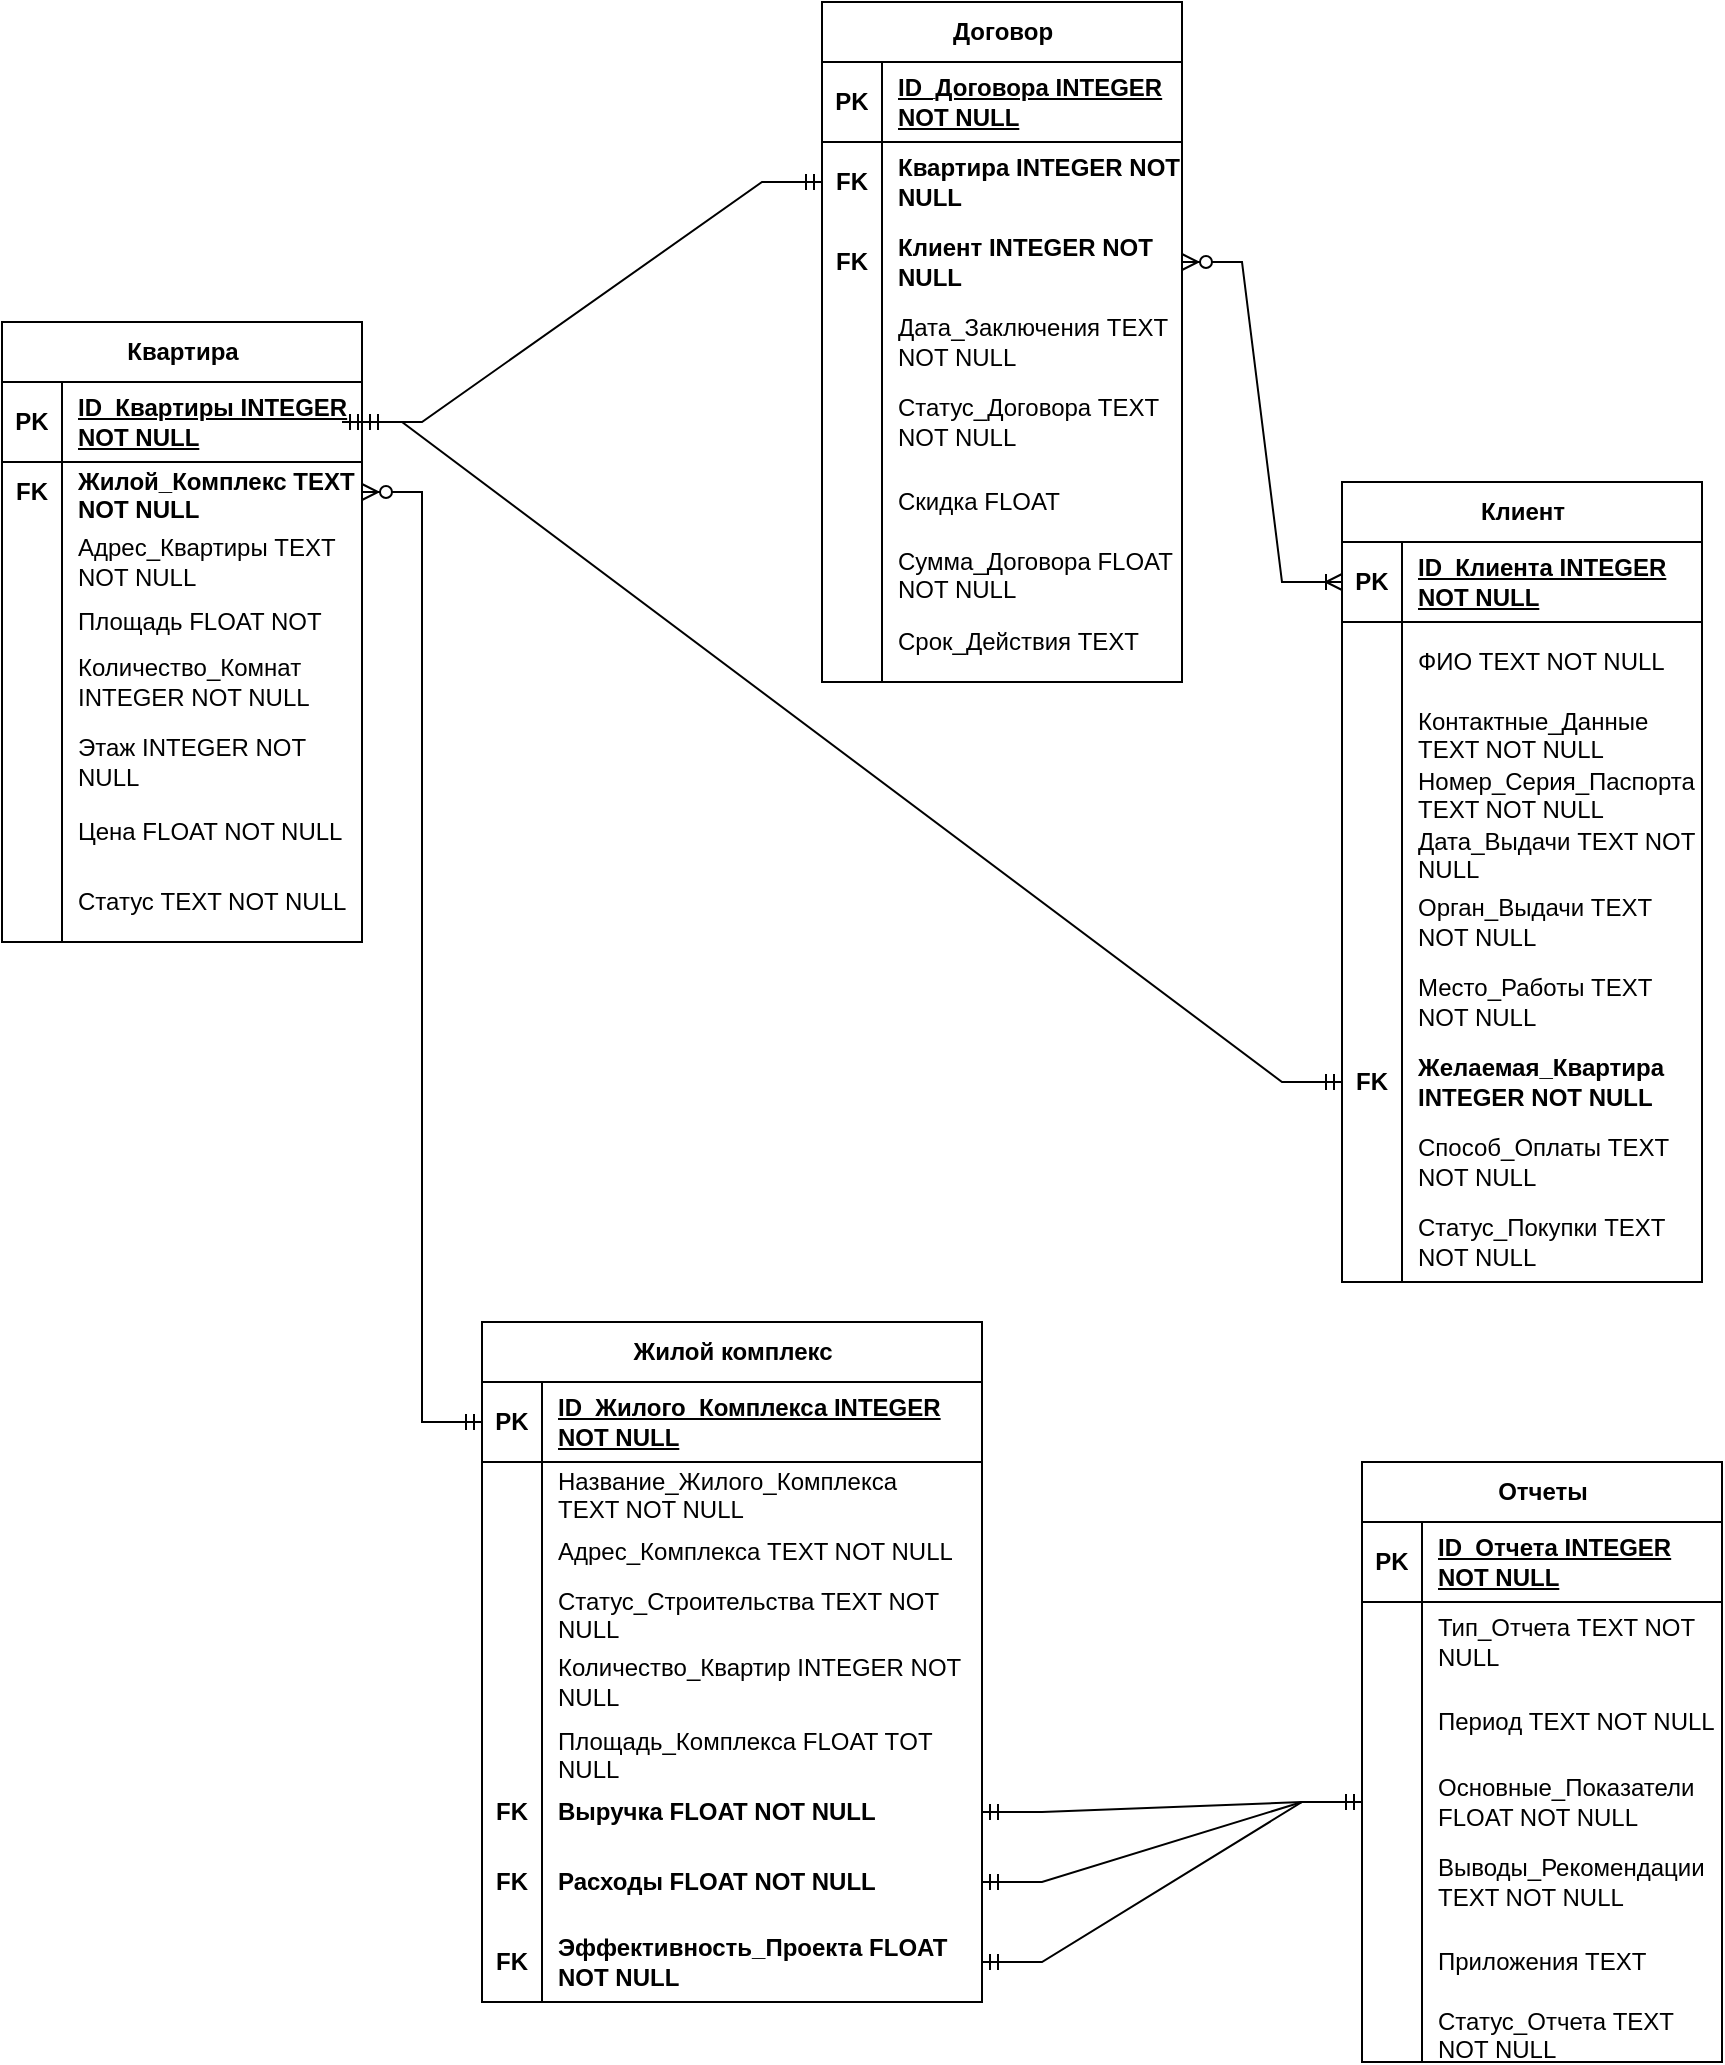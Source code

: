 <mxfile version="23.1.5" type="device">
  <diagram id="4OhhPIKUNU1crIWAC6Wa" name="Страница — 1">
    <mxGraphModel dx="1710" dy="1153" grid="1" gridSize="10" guides="1" tooltips="1" connect="1" arrows="1" fold="1" page="1" pageScale="1" pageWidth="827" pageHeight="1169" math="0" shadow="0">
      <root>
        <mxCell id="0" />
        <mxCell id="1" parent="0" />
        <mxCell id="l2e6MYGS-GU9yNHKQCqZ-1" value="Квартира" style="shape=table;startSize=30;container=1;collapsible=1;childLayout=tableLayout;fixedRows=1;rowLines=0;fontStyle=1;align=center;resizeLast=1;html=1;" parent="1" vertex="1">
          <mxGeometry x="10" y="170" width="180" height="310" as="geometry" />
        </mxCell>
        <mxCell id="l2e6MYGS-GU9yNHKQCqZ-2" value="" style="shape=tableRow;horizontal=0;startSize=0;swimlaneHead=0;swimlaneBody=0;fillColor=none;collapsible=0;dropTarget=0;points=[[0,0.5],[1,0.5]];portConstraint=eastwest;top=0;left=0;right=0;bottom=1;" parent="l2e6MYGS-GU9yNHKQCqZ-1" vertex="1">
          <mxGeometry y="30" width="180" height="40" as="geometry" />
        </mxCell>
        <mxCell id="l2e6MYGS-GU9yNHKQCqZ-3" value="PK" style="shape=partialRectangle;connectable=0;fillColor=none;top=0;left=0;bottom=0;right=0;fontStyle=1;overflow=hidden;whiteSpace=wrap;html=1;" parent="l2e6MYGS-GU9yNHKQCqZ-2" vertex="1">
          <mxGeometry width="30" height="40" as="geometry">
            <mxRectangle width="30" height="40" as="alternateBounds" />
          </mxGeometry>
        </mxCell>
        <mxCell id="l2e6MYGS-GU9yNHKQCqZ-4" value="ID_Квартиры INTEGER NOT NULL" style="shape=partialRectangle;connectable=0;fillColor=none;top=0;left=0;bottom=0;right=0;align=left;spacingLeft=6;fontStyle=5;overflow=hidden;whiteSpace=wrap;html=1;" parent="l2e6MYGS-GU9yNHKQCqZ-2" vertex="1">
          <mxGeometry x="30" width="150" height="40" as="geometry">
            <mxRectangle width="150" height="40" as="alternateBounds" />
          </mxGeometry>
        </mxCell>
        <mxCell id="l2e6MYGS-GU9yNHKQCqZ-5" value="" style="shape=tableRow;horizontal=0;startSize=0;swimlaneHead=0;swimlaneBody=0;fillColor=none;collapsible=0;dropTarget=0;points=[[0,0.5],[1,0.5]];portConstraint=eastwest;top=0;left=0;right=0;bottom=0;" parent="l2e6MYGS-GU9yNHKQCqZ-1" vertex="1">
          <mxGeometry y="70" width="180" height="30" as="geometry" />
        </mxCell>
        <mxCell id="l2e6MYGS-GU9yNHKQCqZ-6" value="FK" style="shape=partialRectangle;connectable=0;fillColor=none;top=0;left=0;bottom=0;right=0;editable=1;overflow=hidden;whiteSpace=wrap;html=1;fontStyle=1" parent="l2e6MYGS-GU9yNHKQCqZ-5" vertex="1">
          <mxGeometry width="30" height="30" as="geometry">
            <mxRectangle width="30" height="30" as="alternateBounds" />
          </mxGeometry>
        </mxCell>
        <mxCell id="l2e6MYGS-GU9yNHKQCqZ-7" value="Жилой_Комплекс TEXT NOT NULL&amp;nbsp;" style="shape=partialRectangle;connectable=0;fillColor=none;top=0;left=0;bottom=0;right=0;align=left;spacingLeft=6;overflow=hidden;whiteSpace=wrap;html=1;fontStyle=1" parent="l2e6MYGS-GU9yNHKQCqZ-5" vertex="1">
          <mxGeometry x="30" width="150" height="30" as="geometry">
            <mxRectangle width="150" height="30" as="alternateBounds" />
          </mxGeometry>
        </mxCell>
        <mxCell id="l2e6MYGS-GU9yNHKQCqZ-8" value="" style="shape=tableRow;horizontal=0;startSize=0;swimlaneHead=0;swimlaneBody=0;fillColor=none;collapsible=0;dropTarget=0;points=[[0,0.5],[1,0.5]];portConstraint=eastwest;top=0;left=0;right=0;bottom=0;" parent="l2e6MYGS-GU9yNHKQCqZ-1" vertex="1">
          <mxGeometry y="100" width="180" height="40" as="geometry" />
        </mxCell>
        <mxCell id="l2e6MYGS-GU9yNHKQCqZ-9" value="" style="shape=partialRectangle;connectable=0;fillColor=none;top=0;left=0;bottom=0;right=0;editable=1;overflow=hidden;whiteSpace=wrap;html=1;fontStyle=1" parent="l2e6MYGS-GU9yNHKQCqZ-8" vertex="1">
          <mxGeometry width="30" height="40" as="geometry">
            <mxRectangle width="30" height="40" as="alternateBounds" />
          </mxGeometry>
        </mxCell>
        <mxCell id="l2e6MYGS-GU9yNHKQCqZ-10" value="Адрес_Квартиры&amp;nbsp;TEXT NOT NULL&amp;nbsp;" style="shape=partialRectangle;connectable=0;fillColor=none;top=0;left=0;bottom=0;right=0;align=left;spacingLeft=6;overflow=hidden;whiteSpace=wrap;html=1;fontStyle=0" parent="l2e6MYGS-GU9yNHKQCqZ-8" vertex="1">
          <mxGeometry x="30" width="150" height="40" as="geometry">
            <mxRectangle width="150" height="40" as="alternateBounds" />
          </mxGeometry>
        </mxCell>
        <mxCell id="l2e6MYGS-GU9yNHKQCqZ-11" value="" style="shape=tableRow;horizontal=0;startSize=0;swimlaneHead=0;swimlaneBody=0;fillColor=none;collapsible=0;dropTarget=0;points=[[0,0.5],[1,0.5]];portConstraint=eastwest;top=0;left=0;right=0;bottom=0;" parent="l2e6MYGS-GU9yNHKQCqZ-1" vertex="1">
          <mxGeometry y="140" width="180" height="20" as="geometry" />
        </mxCell>
        <mxCell id="l2e6MYGS-GU9yNHKQCqZ-12" value="" style="shape=partialRectangle;connectable=0;fillColor=none;top=0;left=0;bottom=0;right=0;editable=1;overflow=hidden;whiteSpace=wrap;html=1;" parent="l2e6MYGS-GU9yNHKQCqZ-11" vertex="1">
          <mxGeometry width="30" height="20" as="geometry">
            <mxRectangle width="30" height="20" as="alternateBounds" />
          </mxGeometry>
        </mxCell>
        <mxCell id="l2e6MYGS-GU9yNHKQCqZ-13" value="Площадь FLOAT NOT NULL" style="shape=partialRectangle;connectable=0;fillColor=none;top=0;left=0;bottom=0;right=0;align=left;spacingLeft=6;overflow=hidden;whiteSpace=wrap;html=1;" parent="l2e6MYGS-GU9yNHKQCqZ-11" vertex="1">
          <mxGeometry x="30" width="150" height="20" as="geometry">
            <mxRectangle width="150" height="20" as="alternateBounds" />
          </mxGeometry>
        </mxCell>
        <mxCell id="l2e6MYGS-GU9yNHKQCqZ-14" value="" style="shape=tableRow;horizontal=0;startSize=0;swimlaneHead=0;swimlaneBody=0;fillColor=none;collapsible=0;dropTarget=0;points=[[0,0.5],[1,0.5]];portConstraint=eastwest;top=0;left=0;right=0;bottom=0;" parent="l2e6MYGS-GU9yNHKQCqZ-1" vertex="1">
          <mxGeometry y="160" width="180" height="40" as="geometry" />
        </mxCell>
        <mxCell id="l2e6MYGS-GU9yNHKQCqZ-15" value="" style="shape=partialRectangle;connectable=0;fillColor=none;top=0;left=0;bottom=0;right=0;editable=1;overflow=hidden;whiteSpace=wrap;html=1;" parent="l2e6MYGS-GU9yNHKQCqZ-14" vertex="1">
          <mxGeometry width="30" height="40" as="geometry">
            <mxRectangle width="30" height="40" as="alternateBounds" />
          </mxGeometry>
        </mxCell>
        <mxCell id="l2e6MYGS-GU9yNHKQCqZ-16" value="Количество_Комнат INTEGER NOT NULL" style="shape=partialRectangle;connectable=0;fillColor=none;top=0;left=0;bottom=0;right=0;align=left;spacingLeft=6;overflow=hidden;whiteSpace=wrap;html=1;" parent="l2e6MYGS-GU9yNHKQCqZ-14" vertex="1">
          <mxGeometry x="30" width="150" height="40" as="geometry">
            <mxRectangle width="150" height="40" as="alternateBounds" />
          </mxGeometry>
        </mxCell>
        <mxCell id="l2e6MYGS-GU9yNHKQCqZ-17" value="" style="shape=tableRow;horizontal=0;startSize=0;swimlaneHead=0;swimlaneBody=0;fillColor=none;collapsible=0;dropTarget=0;points=[[0,0.5],[1,0.5]];portConstraint=eastwest;top=0;left=0;right=0;bottom=0;" parent="l2e6MYGS-GU9yNHKQCqZ-1" vertex="1">
          <mxGeometry y="200" width="180" height="40" as="geometry" />
        </mxCell>
        <mxCell id="l2e6MYGS-GU9yNHKQCqZ-18" value="" style="shape=partialRectangle;connectable=0;fillColor=none;top=0;left=0;bottom=0;right=0;editable=1;overflow=hidden;whiteSpace=wrap;html=1;" parent="l2e6MYGS-GU9yNHKQCqZ-17" vertex="1">
          <mxGeometry width="30" height="40" as="geometry">
            <mxRectangle width="30" height="40" as="alternateBounds" />
          </mxGeometry>
        </mxCell>
        <mxCell id="l2e6MYGS-GU9yNHKQCqZ-19" value="Этаж INTEGER NOT NULL" style="shape=partialRectangle;connectable=0;fillColor=none;top=0;left=0;bottom=0;right=0;align=left;spacingLeft=6;overflow=hidden;whiteSpace=wrap;html=1;" parent="l2e6MYGS-GU9yNHKQCqZ-17" vertex="1">
          <mxGeometry x="30" width="150" height="40" as="geometry">
            <mxRectangle width="150" height="40" as="alternateBounds" />
          </mxGeometry>
        </mxCell>
        <mxCell id="l2e6MYGS-GU9yNHKQCqZ-20" value="" style="shape=tableRow;horizontal=0;startSize=0;swimlaneHead=0;swimlaneBody=0;fillColor=none;collapsible=0;dropTarget=0;points=[[0,0.5],[1,0.5]];portConstraint=eastwest;top=0;left=0;right=0;bottom=0;" parent="l2e6MYGS-GU9yNHKQCqZ-1" vertex="1">
          <mxGeometry y="240" width="180" height="30" as="geometry" />
        </mxCell>
        <mxCell id="l2e6MYGS-GU9yNHKQCqZ-21" value="" style="shape=partialRectangle;connectable=0;fillColor=none;top=0;left=0;bottom=0;right=0;editable=1;overflow=hidden;whiteSpace=wrap;html=1;" parent="l2e6MYGS-GU9yNHKQCqZ-20" vertex="1">
          <mxGeometry width="30" height="30" as="geometry">
            <mxRectangle width="30" height="30" as="alternateBounds" />
          </mxGeometry>
        </mxCell>
        <mxCell id="l2e6MYGS-GU9yNHKQCqZ-22" value="Цена FLOAT NOT NULL" style="shape=partialRectangle;connectable=0;fillColor=none;top=0;left=0;bottom=0;right=0;align=left;spacingLeft=6;overflow=hidden;whiteSpace=wrap;html=1;" parent="l2e6MYGS-GU9yNHKQCqZ-20" vertex="1">
          <mxGeometry x="30" width="150" height="30" as="geometry">
            <mxRectangle width="150" height="30" as="alternateBounds" />
          </mxGeometry>
        </mxCell>
        <mxCell id="l2e6MYGS-GU9yNHKQCqZ-23" value="" style="shape=tableRow;horizontal=0;startSize=0;swimlaneHead=0;swimlaneBody=0;fillColor=none;collapsible=0;dropTarget=0;points=[[0,0.5],[1,0.5]];portConstraint=eastwest;top=0;left=0;right=0;bottom=0;" parent="l2e6MYGS-GU9yNHKQCqZ-1" vertex="1">
          <mxGeometry y="270" width="180" height="40" as="geometry" />
        </mxCell>
        <mxCell id="l2e6MYGS-GU9yNHKQCqZ-24" value="" style="shape=partialRectangle;connectable=0;fillColor=none;top=0;left=0;bottom=0;right=0;editable=1;overflow=hidden;whiteSpace=wrap;html=1;" parent="l2e6MYGS-GU9yNHKQCqZ-23" vertex="1">
          <mxGeometry width="30" height="40" as="geometry">
            <mxRectangle width="30" height="40" as="alternateBounds" />
          </mxGeometry>
        </mxCell>
        <mxCell id="l2e6MYGS-GU9yNHKQCqZ-25" value="Статус TEXT NOT NULL" style="shape=partialRectangle;connectable=0;fillColor=none;top=0;left=0;bottom=0;right=0;align=left;spacingLeft=6;overflow=hidden;whiteSpace=wrap;html=1;" parent="l2e6MYGS-GU9yNHKQCqZ-23" vertex="1">
          <mxGeometry x="30" width="150" height="40" as="geometry">
            <mxRectangle width="150" height="40" as="alternateBounds" />
          </mxGeometry>
        </mxCell>
        <mxCell id="l2e6MYGS-GU9yNHKQCqZ-84" value="Клиент" style="shape=table;startSize=30;container=1;collapsible=1;childLayout=tableLayout;fixedRows=1;rowLines=0;fontStyle=1;align=center;resizeLast=1;html=1;" parent="1" vertex="1">
          <mxGeometry x="680" y="250" width="180" height="400" as="geometry" />
        </mxCell>
        <mxCell id="l2e6MYGS-GU9yNHKQCqZ-85" value="" style="shape=tableRow;horizontal=0;startSize=0;swimlaneHead=0;swimlaneBody=0;fillColor=none;collapsible=0;dropTarget=0;points=[[0,0.5],[1,0.5]];portConstraint=eastwest;top=0;left=0;right=0;bottom=1;" parent="l2e6MYGS-GU9yNHKQCqZ-84" vertex="1">
          <mxGeometry y="30" width="180" height="40" as="geometry" />
        </mxCell>
        <mxCell id="l2e6MYGS-GU9yNHKQCqZ-86" value="PK" style="shape=partialRectangle;connectable=0;fillColor=none;top=0;left=0;bottom=0;right=0;fontStyle=1;overflow=hidden;whiteSpace=wrap;html=1;" parent="l2e6MYGS-GU9yNHKQCqZ-85" vertex="1">
          <mxGeometry width="30" height="40" as="geometry">
            <mxRectangle width="30" height="40" as="alternateBounds" />
          </mxGeometry>
        </mxCell>
        <mxCell id="l2e6MYGS-GU9yNHKQCqZ-87" value="ID_Клиента INTEGER NOT NULL" style="shape=partialRectangle;connectable=0;fillColor=none;top=0;left=0;bottom=0;right=0;align=left;spacingLeft=6;fontStyle=5;overflow=hidden;whiteSpace=wrap;html=1;" parent="l2e6MYGS-GU9yNHKQCqZ-85" vertex="1">
          <mxGeometry x="30" width="150" height="40" as="geometry">
            <mxRectangle width="150" height="40" as="alternateBounds" />
          </mxGeometry>
        </mxCell>
        <mxCell id="l2e6MYGS-GU9yNHKQCqZ-88" value="" style="shape=tableRow;horizontal=0;startSize=0;swimlaneHead=0;swimlaneBody=0;fillColor=none;collapsible=0;dropTarget=0;points=[[0,0.5],[1,0.5]];portConstraint=eastwest;top=0;left=0;right=0;bottom=0;" parent="l2e6MYGS-GU9yNHKQCqZ-84" vertex="1">
          <mxGeometry y="70" width="180" height="40" as="geometry" />
        </mxCell>
        <mxCell id="l2e6MYGS-GU9yNHKQCqZ-89" value="" style="shape=partialRectangle;connectable=0;fillColor=none;top=0;left=0;bottom=0;right=0;editable=1;overflow=hidden;whiteSpace=wrap;html=1;" parent="l2e6MYGS-GU9yNHKQCqZ-88" vertex="1">
          <mxGeometry width="30" height="40" as="geometry">
            <mxRectangle width="30" height="40" as="alternateBounds" />
          </mxGeometry>
        </mxCell>
        <mxCell id="l2e6MYGS-GU9yNHKQCqZ-90" value="ФИО TEXT NOT NULL&amp;nbsp;" style="shape=partialRectangle;connectable=0;fillColor=none;top=0;left=0;bottom=0;right=0;align=left;spacingLeft=6;overflow=hidden;whiteSpace=wrap;html=1;" parent="l2e6MYGS-GU9yNHKQCqZ-88" vertex="1">
          <mxGeometry x="30" width="150" height="40" as="geometry">
            <mxRectangle width="150" height="40" as="alternateBounds" />
          </mxGeometry>
        </mxCell>
        <mxCell id="l2e6MYGS-GU9yNHKQCqZ-91" value="" style="shape=tableRow;horizontal=0;startSize=0;swimlaneHead=0;swimlaneBody=0;fillColor=none;collapsible=0;dropTarget=0;points=[[0,0.5],[1,0.5]];portConstraint=eastwest;top=0;left=0;right=0;bottom=0;" parent="l2e6MYGS-GU9yNHKQCqZ-84" vertex="1">
          <mxGeometry y="110" width="180" height="30" as="geometry" />
        </mxCell>
        <mxCell id="l2e6MYGS-GU9yNHKQCqZ-92" value="" style="shape=partialRectangle;connectable=0;fillColor=none;top=0;left=0;bottom=0;right=0;editable=1;overflow=hidden;whiteSpace=wrap;html=1;fontStyle=1" parent="l2e6MYGS-GU9yNHKQCqZ-91" vertex="1">
          <mxGeometry width="30" height="30" as="geometry">
            <mxRectangle width="30" height="30" as="alternateBounds" />
          </mxGeometry>
        </mxCell>
        <mxCell id="l2e6MYGS-GU9yNHKQCqZ-93" value="&lt;span style=&quot;font-weight: 400;&quot;&gt;Контактные_Данные TEXT NOT NULL&amp;nbsp;&lt;/span&gt;" style="shape=partialRectangle;connectable=0;fillColor=none;top=0;left=0;bottom=0;right=0;align=left;spacingLeft=6;overflow=hidden;whiteSpace=wrap;html=1;fontStyle=1" parent="l2e6MYGS-GU9yNHKQCqZ-91" vertex="1">
          <mxGeometry x="30" width="150" height="30" as="geometry">
            <mxRectangle width="150" height="30" as="alternateBounds" />
          </mxGeometry>
        </mxCell>
        <mxCell id="l2e6MYGS-GU9yNHKQCqZ-94" value="" style="shape=tableRow;horizontal=0;startSize=0;swimlaneHead=0;swimlaneBody=0;fillColor=none;collapsible=0;dropTarget=0;points=[[0,0.5],[1,0.5]];portConstraint=eastwest;top=0;left=0;right=0;bottom=0;" parent="l2e6MYGS-GU9yNHKQCqZ-84" vertex="1">
          <mxGeometry y="140" width="180" height="30" as="geometry" />
        </mxCell>
        <mxCell id="l2e6MYGS-GU9yNHKQCqZ-95" value="" style="shape=partialRectangle;connectable=0;fillColor=none;top=0;left=0;bottom=0;right=0;editable=1;overflow=hidden;whiteSpace=wrap;html=1;" parent="l2e6MYGS-GU9yNHKQCqZ-94" vertex="1">
          <mxGeometry width="30" height="30" as="geometry">
            <mxRectangle width="30" height="30" as="alternateBounds" />
          </mxGeometry>
        </mxCell>
        <mxCell id="l2e6MYGS-GU9yNHKQCqZ-96" value="Номер_Серия_Паспорта TEXT NOT NULL" style="shape=partialRectangle;connectable=0;fillColor=none;top=0;left=0;bottom=0;right=0;align=left;spacingLeft=6;overflow=hidden;whiteSpace=wrap;html=1;" parent="l2e6MYGS-GU9yNHKQCqZ-94" vertex="1">
          <mxGeometry x="30" width="150" height="30" as="geometry">
            <mxRectangle width="150" height="30" as="alternateBounds" />
          </mxGeometry>
        </mxCell>
        <mxCell id="l2e6MYGS-GU9yNHKQCqZ-97" value="" style="shape=tableRow;horizontal=0;startSize=0;swimlaneHead=0;swimlaneBody=0;fillColor=none;collapsible=0;dropTarget=0;points=[[0,0.5],[1,0.5]];portConstraint=eastwest;top=0;left=0;right=0;bottom=0;" parent="l2e6MYGS-GU9yNHKQCqZ-84" vertex="1">
          <mxGeometry y="170" width="180" height="30" as="geometry" />
        </mxCell>
        <mxCell id="l2e6MYGS-GU9yNHKQCqZ-98" value="" style="shape=partialRectangle;connectable=0;fillColor=none;top=0;left=0;bottom=0;right=0;editable=1;overflow=hidden;whiteSpace=wrap;html=1;" parent="l2e6MYGS-GU9yNHKQCqZ-97" vertex="1">
          <mxGeometry width="30" height="30" as="geometry">
            <mxRectangle width="30" height="30" as="alternateBounds" />
          </mxGeometry>
        </mxCell>
        <mxCell id="l2e6MYGS-GU9yNHKQCqZ-99" value="Дата_Выдачи TEXT NOT NULL" style="shape=partialRectangle;connectable=0;fillColor=none;top=0;left=0;bottom=0;right=0;align=left;spacingLeft=6;overflow=hidden;whiteSpace=wrap;html=1;" parent="l2e6MYGS-GU9yNHKQCqZ-97" vertex="1">
          <mxGeometry x="30" width="150" height="30" as="geometry">
            <mxRectangle width="150" height="30" as="alternateBounds" />
          </mxGeometry>
        </mxCell>
        <mxCell id="l2e6MYGS-GU9yNHKQCqZ-100" value="" style="shape=tableRow;horizontal=0;startSize=0;swimlaneHead=0;swimlaneBody=0;fillColor=none;collapsible=0;dropTarget=0;points=[[0,0.5],[1,0.5]];portConstraint=eastwest;top=0;left=0;right=0;bottom=0;" parent="l2e6MYGS-GU9yNHKQCqZ-84" vertex="1">
          <mxGeometry y="200" width="180" height="40" as="geometry" />
        </mxCell>
        <mxCell id="l2e6MYGS-GU9yNHKQCqZ-101" value="" style="shape=partialRectangle;connectable=0;fillColor=none;top=0;left=0;bottom=0;right=0;editable=1;overflow=hidden;whiteSpace=wrap;html=1;" parent="l2e6MYGS-GU9yNHKQCqZ-100" vertex="1">
          <mxGeometry width="30" height="40" as="geometry">
            <mxRectangle width="30" height="40" as="alternateBounds" />
          </mxGeometry>
        </mxCell>
        <mxCell id="l2e6MYGS-GU9yNHKQCqZ-102" value="Орган_Выдачи TEXT NOT NULL" style="shape=partialRectangle;connectable=0;fillColor=none;top=0;left=0;bottom=0;right=0;align=left;spacingLeft=6;overflow=hidden;whiteSpace=wrap;html=1;" parent="l2e6MYGS-GU9yNHKQCqZ-100" vertex="1">
          <mxGeometry x="30" width="150" height="40" as="geometry">
            <mxRectangle width="150" height="40" as="alternateBounds" />
          </mxGeometry>
        </mxCell>
        <mxCell id="l2e6MYGS-GU9yNHKQCqZ-103" value="" style="shape=tableRow;horizontal=0;startSize=0;swimlaneHead=0;swimlaneBody=0;fillColor=none;collapsible=0;dropTarget=0;points=[[0,0.5],[1,0.5]];portConstraint=eastwest;top=0;left=0;right=0;bottom=0;" parent="l2e6MYGS-GU9yNHKQCqZ-84" vertex="1">
          <mxGeometry y="240" width="180" height="40" as="geometry" />
        </mxCell>
        <mxCell id="l2e6MYGS-GU9yNHKQCqZ-104" value="" style="shape=partialRectangle;connectable=0;fillColor=none;top=0;left=0;bottom=0;right=0;editable=1;overflow=hidden;whiteSpace=wrap;html=1;" parent="l2e6MYGS-GU9yNHKQCqZ-103" vertex="1">
          <mxGeometry width="30" height="40" as="geometry">
            <mxRectangle width="30" height="40" as="alternateBounds" />
          </mxGeometry>
        </mxCell>
        <mxCell id="l2e6MYGS-GU9yNHKQCqZ-105" value="Место_Работы TEXT NOT NULL" style="shape=partialRectangle;connectable=0;fillColor=none;top=0;left=0;bottom=0;right=0;align=left;spacingLeft=6;overflow=hidden;whiteSpace=wrap;html=1;" parent="l2e6MYGS-GU9yNHKQCqZ-103" vertex="1">
          <mxGeometry x="30" width="150" height="40" as="geometry">
            <mxRectangle width="150" height="40" as="alternateBounds" />
          </mxGeometry>
        </mxCell>
        <mxCell id="l2e6MYGS-GU9yNHKQCqZ-106" value="" style="shape=tableRow;horizontal=0;startSize=0;swimlaneHead=0;swimlaneBody=0;fillColor=none;collapsible=0;dropTarget=0;points=[[0,0.5],[1,0.5]];portConstraint=eastwest;top=0;left=0;right=0;bottom=0;" parent="l2e6MYGS-GU9yNHKQCqZ-84" vertex="1">
          <mxGeometry y="280" width="180" height="40" as="geometry" />
        </mxCell>
        <mxCell id="l2e6MYGS-GU9yNHKQCqZ-107" value="FK" style="shape=partialRectangle;connectable=0;fillColor=none;top=0;left=0;bottom=0;right=0;editable=1;overflow=hidden;whiteSpace=wrap;html=1;fontStyle=1" parent="l2e6MYGS-GU9yNHKQCqZ-106" vertex="1">
          <mxGeometry width="30" height="40" as="geometry">
            <mxRectangle width="30" height="40" as="alternateBounds" />
          </mxGeometry>
        </mxCell>
        <mxCell id="l2e6MYGS-GU9yNHKQCqZ-108" value="Желаемая_Квартира INTEGER NOT NULL" style="shape=partialRectangle;connectable=0;fillColor=none;top=0;left=0;bottom=0;right=0;align=left;spacingLeft=6;overflow=hidden;whiteSpace=wrap;html=1;fontStyle=1" parent="l2e6MYGS-GU9yNHKQCqZ-106" vertex="1">
          <mxGeometry x="30" width="150" height="40" as="geometry">
            <mxRectangle width="150" height="40" as="alternateBounds" />
          </mxGeometry>
        </mxCell>
        <mxCell id="l2e6MYGS-GU9yNHKQCqZ-109" value="" style="shape=tableRow;horizontal=0;startSize=0;swimlaneHead=0;swimlaneBody=0;fillColor=none;collapsible=0;dropTarget=0;points=[[0,0.5],[1,0.5]];portConstraint=eastwest;top=0;left=0;right=0;bottom=0;" parent="l2e6MYGS-GU9yNHKQCqZ-84" vertex="1">
          <mxGeometry y="320" width="180" height="40" as="geometry" />
        </mxCell>
        <mxCell id="l2e6MYGS-GU9yNHKQCqZ-110" value="" style="shape=partialRectangle;connectable=0;fillColor=none;top=0;left=0;bottom=0;right=0;editable=1;overflow=hidden;whiteSpace=wrap;html=1;" parent="l2e6MYGS-GU9yNHKQCqZ-109" vertex="1">
          <mxGeometry width="30" height="40" as="geometry">
            <mxRectangle width="30" height="40" as="alternateBounds" />
          </mxGeometry>
        </mxCell>
        <mxCell id="l2e6MYGS-GU9yNHKQCqZ-111" value="Способ_Оплаты TEXT NOT NULL" style="shape=partialRectangle;connectable=0;fillColor=none;top=0;left=0;bottom=0;right=0;align=left;spacingLeft=6;overflow=hidden;whiteSpace=wrap;html=1;" parent="l2e6MYGS-GU9yNHKQCqZ-109" vertex="1">
          <mxGeometry x="30" width="150" height="40" as="geometry">
            <mxRectangle width="150" height="40" as="alternateBounds" />
          </mxGeometry>
        </mxCell>
        <mxCell id="l2e6MYGS-GU9yNHKQCqZ-112" value="" style="shape=tableRow;horizontal=0;startSize=0;swimlaneHead=0;swimlaneBody=0;fillColor=none;collapsible=0;dropTarget=0;points=[[0,0.5],[1,0.5]];portConstraint=eastwest;top=0;left=0;right=0;bottom=0;" parent="l2e6MYGS-GU9yNHKQCqZ-84" vertex="1">
          <mxGeometry y="360" width="180" height="40" as="geometry" />
        </mxCell>
        <mxCell id="l2e6MYGS-GU9yNHKQCqZ-113" value="" style="shape=partialRectangle;connectable=0;fillColor=none;top=0;left=0;bottom=0;right=0;editable=1;overflow=hidden;whiteSpace=wrap;html=1;" parent="l2e6MYGS-GU9yNHKQCqZ-112" vertex="1">
          <mxGeometry width="30" height="40" as="geometry">
            <mxRectangle width="30" height="40" as="alternateBounds" />
          </mxGeometry>
        </mxCell>
        <mxCell id="l2e6MYGS-GU9yNHKQCqZ-114" value="Статус_Покупки TEXT NOT NULL" style="shape=partialRectangle;connectable=0;fillColor=none;top=0;left=0;bottom=0;right=0;align=left;spacingLeft=6;overflow=hidden;whiteSpace=wrap;html=1;" parent="l2e6MYGS-GU9yNHKQCqZ-112" vertex="1">
          <mxGeometry x="30" width="150" height="40" as="geometry">
            <mxRectangle width="150" height="40" as="alternateBounds" />
          </mxGeometry>
        </mxCell>
        <mxCell id="l2e6MYGS-GU9yNHKQCqZ-140" value="Отчеты" style="shape=table;startSize=30;container=1;collapsible=1;childLayout=tableLayout;fixedRows=1;rowLines=0;fontStyle=1;align=center;resizeLast=1;html=1;" parent="1" vertex="1">
          <mxGeometry x="690" y="740" width="180" height="300" as="geometry" />
        </mxCell>
        <mxCell id="l2e6MYGS-GU9yNHKQCqZ-141" value="" style="shape=tableRow;horizontal=0;startSize=0;swimlaneHead=0;swimlaneBody=0;fillColor=none;collapsible=0;dropTarget=0;points=[[0,0.5],[1,0.5]];portConstraint=eastwest;top=0;left=0;right=0;bottom=1;" parent="l2e6MYGS-GU9yNHKQCqZ-140" vertex="1">
          <mxGeometry y="30" width="180" height="40" as="geometry" />
        </mxCell>
        <mxCell id="l2e6MYGS-GU9yNHKQCqZ-142" value="PK" style="shape=partialRectangle;connectable=0;fillColor=none;top=0;left=0;bottom=0;right=0;fontStyle=1;overflow=hidden;whiteSpace=wrap;html=1;" parent="l2e6MYGS-GU9yNHKQCqZ-141" vertex="1">
          <mxGeometry width="30" height="40" as="geometry">
            <mxRectangle width="30" height="40" as="alternateBounds" />
          </mxGeometry>
        </mxCell>
        <mxCell id="l2e6MYGS-GU9yNHKQCqZ-143" value="ID_Отчета INTEGER NOT NULL" style="shape=partialRectangle;connectable=0;fillColor=none;top=0;left=0;bottom=0;right=0;align=left;spacingLeft=6;fontStyle=5;overflow=hidden;whiteSpace=wrap;html=1;" parent="l2e6MYGS-GU9yNHKQCqZ-141" vertex="1">
          <mxGeometry x="30" width="150" height="40" as="geometry">
            <mxRectangle width="150" height="40" as="alternateBounds" />
          </mxGeometry>
        </mxCell>
        <mxCell id="l2e6MYGS-GU9yNHKQCqZ-144" value="" style="shape=tableRow;horizontal=0;startSize=0;swimlaneHead=0;swimlaneBody=0;fillColor=none;collapsible=0;dropTarget=0;points=[[0,0.5],[1,0.5]];portConstraint=eastwest;top=0;left=0;right=0;bottom=0;" parent="l2e6MYGS-GU9yNHKQCqZ-140" vertex="1">
          <mxGeometry y="70" width="180" height="40" as="geometry" />
        </mxCell>
        <mxCell id="l2e6MYGS-GU9yNHKQCqZ-145" value="" style="shape=partialRectangle;connectable=0;fillColor=none;top=0;left=0;bottom=0;right=0;editable=1;overflow=hidden;whiteSpace=wrap;html=1;fontStyle=1" parent="l2e6MYGS-GU9yNHKQCqZ-144" vertex="1">
          <mxGeometry width="30" height="40" as="geometry">
            <mxRectangle width="30" height="40" as="alternateBounds" />
          </mxGeometry>
        </mxCell>
        <mxCell id="l2e6MYGS-GU9yNHKQCqZ-146" value="Тип_Отчета TEXT NOT NULL" style="shape=partialRectangle;connectable=0;fillColor=none;top=0;left=0;bottom=0;right=0;align=left;spacingLeft=6;overflow=hidden;whiteSpace=wrap;html=1;fontStyle=0" parent="l2e6MYGS-GU9yNHKQCqZ-144" vertex="1">
          <mxGeometry x="30" width="150" height="40" as="geometry">
            <mxRectangle width="150" height="40" as="alternateBounds" />
          </mxGeometry>
        </mxCell>
        <mxCell id="l2e6MYGS-GU9yNHKQCqZ-147" value="" style="shape=tableRow;horizontal=0;startSize=0;swimlaneHead=0;swimlaneBody=0;fillColor=none;collapsible=0;dropTarget=0;points=[[0,0.5],[1,0.5]];portConstraint=eastwest;top=0;left=0;right=0;bottom=0;" parent="l2e6MYGS-GU9yNHKQCqZ-140" vertex="1">
          <mxGeometry y="110" width="180" height="40" as="geometry" />
        </mxCell>
        <mxCell id="l2e6MYGS-GU9yNHKQCqZ-148" value="" style="shape=partialRectangle;connectable=0;fillColor=none;top=0;left=0;bottom=0;right=0;editable=1;overflow=hidden;whiteSpace=wrap;html=1;fontStyle=1" parent="l2e6MYGS-GU9yNHKQCqZ-147" vertex="1">
          <mxGeometry width="30" height="40" as="geometry">
            <mxRectangle width="30" height="40" as="alternateBounds" />
          </mxGeometry>
        </mxCell>
        <mxCell id="l2e6MYGS-GU9yNHKQCqZ-149" value="&lt;span style=&quot;font-weight: 400;&quot;&gt;Период TEXT NOT NULL&lt;/span&gt;" style="shape=partialRectangle;connectable=0;fillColor=none;top=0;left=0;bottom=0;right=0;align=left;spacingLeft=6;overflow=hidden;whiteSpace=wrap;html=1;fontStyle=1" parent="l2e6MYGS-GU9yNHKQCqZ-147" vertex="1">
          <mxGeometry x="30" width="150" height="40" as="geometry">
            <mxRectangle width="150" height="40" as="alternateBounds" />
          </mxGeometry>
        </mxCell>
        <mxCell id="l2e6MYGS-GU9yNHKQCqZ-150" value="" style="shape=tableRow;horizontal=0;startSize=0;swimlaneHead=0;swimlaneBody=0;fillColor=none;collapsible=0;dropTarget=0;points=[[0,0.5],[1,0.5]];portConstraint=eastwest;top=0;left=0;right=0;bottom=0;" parent="l2e6MYGS-GU9yNHKQCqZ-140" vertex="1">
          <mxGeometry y="150" width="180" height="40" as="geometry" />
        </mxCell>
        <mxCell id="l2e6MYGS-GU9yNHKQCqZ-151" value="" style="shape=partialRectangle;connectable=0;fillColor=none;top=0;left=0;bottom=0;right=0;editable=1;overflow=hidden;whiteSpace=wrap;html=1;" parent="l2e6MYGS-GU9yNHKQCqZ-150" vertex="1">
          <mxGeometry width="30" height="40" as="geometry">
            <mxRectangle width="30" height="40" as="alternateBounds" />
          </mxGeometry>
        </mxCell>
        <mxCell id="l2e6MYGS-GU9yNHKQCqZ-152" value="Основные_Показатели FLOAT NOT NULL" style="shape=partialRectangle;connectable=0;fillColor=none;top=0;left=0;bottom=0;right=0;align=left;spacingLeft=6;overflow=hidden;whiteSpace=wrap;html=1;" parent="l2e6MYGS-GU9yNHKQCqZ-150" vertex="1">
          <mxGeometry x="30" width="150" height="40" as="geometry">
            <mxRectangle width="150" height="40" as="alternateBounds" />
          </mxGeometry>
        </mxCell>
        <mxCell id="l2e6MYGS-GU9yNHKQCqZ-153" value="" style="shape=tableRow;horizontal=0;startSize=0;swimlaneHead=0;swimlaneBody=0;fillColor=none;collapsible=0;dropTarget=0;points=[[0,0.5],[1,0.5]];portConstraint=eastwest;top=0;left=0;right=0;bottom=0;" parent="l2e6MYGS-GU9yNHKQCqZ-140" vertex="1">
          <mxGeometry y="190" width="180" height="40" as="geometry" />
        </mxCell>
        <mxCell id="l2e6MYGS-GU9yNHKQCqZ-154" value="" style="shape=partialRectangle;connectable=0;fillColor=none;top=0;left=0;bottom=0;right=0;editable=1;overflow=hidden;whiteSpace=wrap;html=1;" parent="l2e6MYGS-GU9yNHKQCqZ-153" vertex="1">
          <mxGeometry width="30" height="40" as="geometry">
            <mxRectangle width="30" height="40" as="alternateBounds" />
          </mxGeometry>
        </mxCell>
        <mxCell id="l2e6MYGS-GU9yNHKQCqZ-155" value="Выводы_Рекомендации TEXT NOT NULL" style="shape=partialRectangle;connectable=0;fillColor=none;top=0;left=0;bottom=0;right=0;align=left;spacingLeft=6;overflow=hidden;whiteSpace=wrap;html=1;" parent="l2e6MYGS-GU9yNHKQCqZ-153" vertex="1">
          <mxGeometry x="30" width="150" height="40" as="geometry">
            <mxRectangle width="150" height="40" as="alternateBounds" />
          </mxGeometry>
        </mxCell>
        <mxCell id="l2e6MYGS-GU9yNHKQCqZ-156" value="" style="shape=tableRow;horizontal=0;startSize=0;swimlaneHead=0;swimlaneBody=0;fillColor=none;collapsible=0;dropTarget=0;points=[[0,0.5],[1,0.5]];portConstraint=eastwest;top=0;left=0;right=0;bottom=0;" parent="l2e6MYGS-GU9yNHKQCqZ-140" vertex="1">
          <mxGeometry y="230" width="180" height="40" as="geometry" />
        </mxCell>
        <mxCell id="l2e6MYGS-GU9yNHKQCqZ-157" value="" style="shape=partialRectangle;connectable=0;fillColor=none;top=0;left=0;bottom=0;right=0;editable=1;overflow=hidden;whiteSpace=wrap;html=1;" parent="l2e6MYGS-GU9yNHKQCqZ-156" vertex="1">
          <mxGeometry width="30" height="40" as="geometry">
            <mxRectangle width="30" height="40" as="alternateBounds" />
          </mxGeometry>
        </mxCell>
        <mxCell id="l2e6MYGS-GU9yNHKQCqZ-158" value="Приложения TEXT" style="shape=partialRectangle;connectable=0;fillColor=none;top=0;left=0;bottom=0;right=0;align=left;spacingLeft=6;overflow=hidden;whiteSpace=wrap;html=1;" parent="l2e6MYGS-GU9yNHKQCqZ-156" vertex="1">
          <mxGeometry x="30" width="150" height="40" as="geometry">
            <mxRectangle width="150" height="40" as="alternateBounds" />
          </mxGeometry>
        </mxCell>
        <mxCell id="l2e6MYGS-GU9yNHKQCqZ-159" value="" style="shape=tableRow;horizontal=0;startSize=0;swimlaneHead=0;swimlaneBody=0;fillColor=none;collapsible=0;dropTarget=0;points=[[0,0.5],[1,0.5]];portConstraint=eastwest;top=0;left=0;right=0;bottom=0;" parent="l2e6MYGS-GU9yNHKQCqZ-140" vertex="1">
          <mxGeometry y="270" width="180" height="30" as="geometry" />
        </mxCell>
        <mxCell id="l2e6MYGS-GU9yNHKQCqZ-160" value="" style="shape=partialRectangle;connectable=0;fillColor=none;top=0;left=0;bottom=0;right=0;editable=1;overflow=hidden;whiteSpace=wrap;html=1;" parent="l2e6MYGS-GU9yNHKQCqZ-159" vertex="1">
          <mxGeometry width="30" height="30" as="geometry">
            <mxRectangle width="30" height="30" as="alternateBounds" />
          </mxGeometry>
        </mxCell>
        <mxCell id="l2e6MYGS-GU9yNHKQCqZ-161" value="Статус_Отчета TEXT NOT NULL" style="shape=partialRectangle;connectable=0;fillColor=none;top=0;left=0;bottom=0;right=0;align=left;spacingLeft=6;overflow=hidden;whiteSpace=wrap;html=1;" parent="l2e6MYGS-GU9yNHKQCqZ-159" vertex="1">
          <mxGeometry x="30" width="150" height="30" as="geometry">
            <mxRectangle width="150" height="30" as="alternateBounds" />
          </mxGeometry>
        </mxCell>
        <mxCell id="l2e6MYGS-GU9yNHKQCqZ-189" value="Жилой комплекс" style="shape=table;startSize=30;container=1;collapsible=1;childLayout=tableLayout;fixedRows=1;rowLines=0;fontStyle=1;align=center;resizeLast=1;html=1;" parent="1" vertex="1">
          <mxGeometry x="250" y="670" width="250" height="340" as="geometry" />
        </mxCell>
        <mxCell id="l2e6MYGS-GU9yNHKQCqZ-190" value="" style="shape=tableRow;horizontal=0;startSize=0;swimlaneHead=0;swimlaneBody=0;fillColor=none;collapsible=0;dropTarget=0;points=[[0,0.5],[1,0.5]];portConstraint=eastwest;top=0;left=0;right=0;bottom=1;" parent="l2e6MYGS-GU9yNHKQCqZ-189" vertex="1">
          <mxGeometry y="30" width="250" height="40" as="geometry" />
        </mxCell>
        <mxCell id="l2e6MYGS-GU9yNHKQCqZ-191" value="PK" style="shape=partialRectangle;connectable=0;fillColor=none;top=0;left=0;bottom=0;right=0;fontStyle=1;overflow=hidden;whiteSpace=wrap;html=1;" parent="l2e6MYGS-GU9yNHKQCqZ-190" vertex="1">
          <mxGeometry width="30" height="40" as="geometry">
            <mxRectangle width="30" height="40" as="alternateBounds" />
          </mxGeometry>
        </mxCell>
        <mxCell id="l2e6MYGS-GU9yNHKQCqZ-192" value="ID_Жилого_Комплекса INTEGER NOT NULL" style="shape=partialRectangle;connectable=0;fillColor=none;top=0;left=0;bottom=0;right=0;align=left;spacingLeft=6;fontStyle=5;overflow=hidden;whiteSpace=wrap;html=1;" parent="l2e6MYGS-GU9yNHKQCqZ-190" vertex="1">
          <mxGeometry x="30" width="220" height="40" as="geometry">
            <mxRectangle width="220" height="40" as="alternateBounds" />
          </mxGeometry>
        </mxCell>
        <mxCell id="l2e6MYGS-GU9yNHKQCqZ-193" value="" style="shape=tableRow;horizontal=0;startSize=0;swimlaneHead=0;swimlaneBody=0;fillColor=none;collapsible=0;dropTarget=0;points=[[0,0.5],[1,0.5]];portConstraint=eastwest;top=0;left=0;right=0;bottom=0;" parent="l2e6MYGS-GU9yNHKQCqZ-189" vertex="1">
          <mxGeometry y="70" width="250" height="30" as="geometry" />
        </mxCell>
        <mxCell id="l2e6MYGS-GU9yNHKQCqZ-194" value="" style="shape=partialRectangle;connectable=0;fillColor=none;top=0;left=0;bottom=0;right=0;editable=1;overflow=hidden;whiteSpace=wrap;html=1;" parent="l2e6MYGS-GU9yNHKQCqZ-193" vertex="1">
          <mxGeometry width="30" height="30" as="geometry">
            <mxRectangle width="30" height="30" as="alternateBounds" />
          </mxGeometry>
        </mxCell>
        <mxCell id="l2e6MYGS-GU9yNHKQCqZ-195" value="Название_Жилого_Комплекса&lt;br&gt;TEXT NOT NULL&amp;nbsp;" style="shape=partialRectangle;connectable=0;fillColor=none;top=0;left=0;bottom=0;right=0;align=left;spacingLeft=6;overflow=hidden;whiteSpace=wrap;html=1;" parent="l2e6MYGS-GU9yNHKQCqZ-193" vertex="1">
          <mxGeometry x="30" width="220" height="30" as="geometry">
            <mxRectangle width="220" height="30" as="alternateBounds" />
          </mxGeometry>
        </mxCell>
        <mxCell id="l2e6MYGS-GU9yNHKQCqZ-196" value="" style="shape=tableRow;horizontal=0;startSize=0;swimlaneHead=0;swimlaneBody=0;fillColor=none;collapsible=0;dropTarget=0;points=[[0,0.5],[1,0.5]];portConstraint=eastwest;top=0;left=0;right=0;bottom=0;" parent="l2e6MYGS-GU9yNHKQCqZ-189" vertex="1">
          <mxGeometry y="100" width="250" height="30" as="geometry" />
        </mxCell>
        <mxCell id="l2e6MYGS-GU9yNHKQCqZ-197" value="" style="shape=partialRectangle;connectable=0;fillColor=none;top=0;left=0;bottom=0;right=0;editable=1;overflow=hidden;whiteSpace=wrap;html=1;fontStyle=1" parent="l2e6MYGS-GU9yNHKQCqZ-196" vertex="1">
          <mxGeometry width="30" height="30" as="geometry">
            <mxRectangle width="30" height="30" as="alternateBounds" />
          </mxGeometry>
        </mxCell>
        <mxCell id="l2e6MYGS-GU9yNHKQCqZ-198" value="&lt;span style=&quot;font-weight: normal;&quot;&gt;Адрес_Комплекса TEXT NOT NULL&lt;/span&gt;" style="shape=partialRectangle;connectable=0;fillColor=none;top=0;left=0;bottom=0;right=0;align=left;spacingLeft=6;overflow=hidden;whiteSpace=wrap;html=1;fontStyle=1" parent="l2e6MYGS-GU9yNHKQCqZ-196" vertex="1">
          <mxGeometry x="30" width="220" height="30" as="geometry">
            <mxRectangle width="220" height="30" as="alternateBounds" />
          </mxGeometry>
        </mxCell>
        <mxCell id="l2e6MYGS-GU9yNHKQCqZ-199" value="" style="shape=tableRow;horizontal=0;startSize=0;swimlaneHead=0;swimlaneBody=0;fillColor=none;collapsible=0;dropTarget=0;points=[[0,0.5],[1,0.5]];portConstraint=eastwest;top=0;left=0;right=0;bottom=0;" parent="l2e6MYGS-GU9yNHKQCqZ-189" vertex="1">
          <mxGeometry y="130" width="250" height="30" as="geometry" />
        </mxCell>
        <mxCell id="l2e6MYGS-GU9yNHKQCqZ-200" value="" style="shape=partialRectangle;connectable=0;fillColor=none;top=0;left=0;bottom=0;right=0;editable=1;overflow=hidden;whiteSpace=wrap;html=1;" parent="l2e6MYGS-GU9yNHKQCqZ-199" vertex="1">
          <mxGeometry width="30" height="30" as="geometry">
            <mxRectangle width="30" height="30" as="alternateBounds" />
          </mxGeometry>
        </mxCell>
        <mxCell id="l2e6MYGS-GU9yNHKQCqZ-201" value="Статус_Строительства TEXT NOT NULL" style="shape=partialRectangle;connectable=0;fillColor=none;top=0;left=0;bottom=0;right=0;align=left;spacingLeft=6;overflow=hidden;whiteSpace=wrap;html=1;" parent="l2e6MYGS-GU9yNHKQCqZ-199" vertex="1">
          <mxGeometry x="30" width="220" height="30" as="geometry">
            <mxRectangle width="220" height="30" as="alternateBounds" />
          </mxGeometry>
        </mxCell>
        <mxCell id="l2e6MYGS-GU9yNHKQCqZ-202" value="" style="shape=tableRow;horizontal=0;startSize=0;swimlaneHead=0;swimlaneBody=0;fillColor=none;collapsible=0;dropTarget=0;points=[[0,0.5],[1,0.5]];portConstraint=eastwest;top=0;left=0;right=0;bottom=0;" parent="l2e6MYGS-GU9yNHKQCqZ-189" vertex="1">
          <mxGeometry y="160" width="250" height="40" as="geometry" />
        </mxCell>
        <mxCell id="l2e6MYGS-GU9yNHKQCqZ-203" value="" style="shape=partialRectangle;connectable=0;fillColor=none;top=0;left=0;bottom=0;right=0;editable=1;overflow=hidden;whiteSpace=wrap;html=1;" parent="l2e6MYGS-GU9yNHKQCqZ-202" vertex="1">
          <mxGeometry width="30" height="40" as="geometry">
            <mxRectangle width="30" height="40" as="alternateBounds" />
          </mxGeometry>
        </mxCell>
        <mxCell id="l2e6MYGS-GU9yNHKQCqZ-204" value="Количество_Квартир INTEGER NOT NULL" style="shape=partialRectangle;connectable=0;fillColor=none;top=0;left=0;bottom=0;right=0;align=left;spacingLeft=6;overflow=hidden;whiteSpace=wrap;html=1;" parent="l2e6MYGS-GU9yNHKQCqZ-202" vertex="1">
          <mxGeometry x="30" width="220" height="40" as="geometry">
            <mxRectangle width="220" height="40" as="alternateBounds" />
          </mxGeometry>
        </mxCell>
        <mxCell id="l2e6MYGS-GU9yNHKQCqZ-205" value="" style="shape=tableRow;horizontal=0;startSize=0;swimlaneHead=0;swimlaneBody=0;fillColor=none;collapsible=0;dropTarget=0;points=[[0,0.5],[1,0.5]];portConstraint=eastwest;top=0;left=0;right=0;bottom=0;" parent="l2e6MYGS-GU9yNHKQCqZ-189" vertex="1">
          <mxGeometry y="200" width="250" height="30" as="geometry" />
        </mxCell>
        <mxCell id="l2e6MYGS-GU9yNHKQCqZ-206" value="" style="shape=partialRectangle;connectable=0;fillColor=none;top=0;left=0;bottom=0;right=0;editable=1;overflow=hidden;whiteSpace=wrap;html=1;" parent="l2e6MYGS-GU9yNHKQCqZ-205" vertex="1">
          <mxGeometry width="30" height="30" as="geometry">
            <mxRectangle width="30" height="30" as="alternateBounds" />
          </mxGeometry>
        </mxCell>
        <mxCell id="l2e6MYGS-GU9yNHKQCqZ-207" value="Площадь_Комплекса FLOAT ТOT NULL" style="shape=partialRectangle;connectable=0;fillColor=none;top=0;left=0;bottom=0;right=0;align=left;spacingLeft=6;overflow=hidden;whiteSpace=wrap;html=1;" parent="l2e6MYGS-GU9yNHKQCqZ-205" vertex="1">
          <mxGeometry x="30" width="220" height="30" as="geometry">
            <mxRectangle width="220" height="30" as="alternateBounds" />
          </mxGeometry>
        </mxCell>
        <mxCell id="l2e6MYGS-GU9yNHKQCqZ-208" value="" style="shape=tableRow;horizontal=0;startSize=0;swimlaneHead=0;swimlaneBody=0;fillColor=none;collapsible=0;dropTarget=0;points=[[0,0.5],[1,0.5]];portConstraint=eastwest;top=0;left=0;right=0;bottom=0;" parent="l2e6MYGS-GU9yNHKQCqZ-189" vertex="1">
          <mxGeometry y="230" width="250" height="30" as="geometry" />
        </mxCell>
        <mxCell id="l2e6MYGS-GU9yNHKQCqZ-209" value="FK" style="shape=partialRectangle;connectable=0;fillColor=none;top=0;left=0;bottom=0;right=0;editable=1;overflow=hidden;whiteSpace=wrap;html=1;fontStyle=1" parent="l2e6MYGS-GU9yNHKQCqZ-208" vertex="1">
          <mxGeometry width="30" height="30" as="geometry">
            <mxRectangle width="30" height="30" as="alternateBounds" />
          </mxGeometry>
        </mxCell>
        <mxCell id="l2e6MYGS-GU9yNHKQCqZ-210" value="Выручка FLOAT NOT NULL" style="shape=partialRectangle;connectable=0;fillColor=none;top=0;left=0;bottom=0;right=0;align=left;spacingLeft=6;overflow=hidden;whiteSpace=wrap;html=1;fontStyle=1" parent="l2e6MYGS-GU9yNHKQCqZ-208" vertex="1">
          <mxGeometry x="30" width="220" height="30" as="geometry">
            <mxRectangle width="220" height="30" as="alternateBounds" />
          </mxGeometry>
        </mxCell>
        <mxCell id="l2e6MYGS-GU9yNHKQCqZ-211" value="" style="shape=tableRow;horizontal=0;startSize=0;swimlaneHead=0;swimlaneBody=0;fillColor=none;collapsible=0;dropTarget=0;points=[[0,0.5],[1,0.5]];portConstraint=eastwest;top=0;left=0;right=0;bottom=0;" parent="l2e6MYGS-GU9yNHKQCqZ-189" vertex="1">
          <mxGeometry y="260" width="250" height="40" as="geometry" />
        </mxCell>
        <mxCell id="l2e6MYGS-GU9yNHKQCqZ-212" value="FK" style="shape=partialRectangle;connectable=0;fillColor=none;top=0;left=0;bottom=0;right=0;editable=1;overflow=hidden;whiteSpace=wrap;html=1;fontStyle=1" parent="l2e6MYGS-GU9yNHKQCqZ-211" vertex="1">
          <mxGeometry width="30" height="40" as="geometry">
            <mxRectangle width="30" height="40" as="alternateBounds" />
          </mxGeometry>
        </mxCell>
        <mxCell id="l2e6MYGS-GU9yNHKQCqZ-213" value="Расходы FLOAT NOT NULL" style="shape=partialRectangle;connectable=0;fillColor=none;top=0;left=0;bottom=0;right=0;align=left;spacingLeft=6;overflow=hidden;whiteSpace=wrap;html=1;fontStyle=1" parent="l2e6MYGS-GU9yNHKQCqZ-211" vertex="1">
          <mxGeometry x="30" width="220" height="40" as="geometry">
            <mxRectangle width="220" height="40" as="alternateBounds" />
          </mxGeometry>
        </mxCell>
        <mxCell id="l2e6MYGS-GU9yNHKQCqZ-214" value="" style="shape=tableRow;horizontal=0;startSize=0;swimlaneHead=0;swimlaneBody=0;fillColor=none;collapsible=0;dropTarget=0;points=[[0,0.5],[1,0.5]];portConstraint=eastwest;top=0;left=0;right=0;bottom=0;" parent="l2e6MYGS-GU9yNHKQCqZ-189" vertex="1">
          <mxGeometry y="300" width="250" height="40" as="geometry" />
        </mxCell>
        <mxCell id="l2e6MYGS-GU9yNHKQCqZ-215" value="FK" style="shape=partialRectangle;connectable=0;fillColor=none;top=0;left=0;bottom=0;right=0;editable=1;overflow=hidden;whiteSpace=wrap;html=1;fontStyle=1" parent="l2e6MYGS-GU9yNHKQCqZ-214" vertex="1">
          <mxGeometry width="30" height="40" as="geometry">
            <mxRectangle width="30" height="40" as="alternateBounds" />
          </mxGeometry>
        </mxCell>
        <mxCell id="l2e6MYGS-GU9yNHKQCqZ-216" value="Эффективность_Проекта FLOAT NOT NULL" style="shape=partialRectangle;connectable=0;fillColor=none;top=0;left=0;bottom=0;right=0;align=left;spacingLeft=6;overflow=hidden;whiteSpace=wrap;html=1;fontStyle=1" parent="l2e6MYGS-GU9yNHKQCqZ-214" vertex="1">
          <mxGeometry x="30" width="220" height="40" as="geometry">
            <mxRectangle width="220" height="40" as="alternateBounds" />
          </mxGeometry>
        </mxCell>
        <mxCell id="l2e6MYGS-GU9yNHKQCqZ-221" value="Договор" style="shape=table;startSize=30;container=1;collapsible=1;childLayout=tableLayout;fixedRows=1;rowLines=0;fontStyle=1;align=center;resizeLast=1;html=1;" parent="1" vertex="1">
          <mxGeometry x="420" y="10" width="180" height="340" as="geometry" />
        </mxCell>
        <mxCell id="l2e6MYGS-GU9yNHKQCqZ-222" value="" style="shape=tableRow;horizontal=0;startSize=0;swimlaneHead=0;swimlaneBody=0;fillColor=none;collapsible=0;dropTarget=0;points=[[0,0.5],[1,0.5]];portConstraint=eastwest;top=0;left=0;right=0;bottom=1;" parent="l2e6MYGS-GU9yNHKQCqZ-221" vertex="1">
          <mxGeometry y="30" width="180" height="40" as="geometry" />
        </mxCell>
        <mxCell id="l2e6MYGS-GU9yNHKQCqZ-223" value="PK" style="shape=partialRectangle;connectable=0;fillColor=none;top=0;left=0;bottom=0;right=0;fontStyle=1;overflow=hidden;whiteSpace=wrap;html=1;" parent="l2e6MYGS-GU9yNHKQCqZ-222" vertex="1">
          <mxGeometry width="30" height="40" as="geometry">
            <mxRectangle width="30" height="40" as="alternateBounds" />
          </mxGeometry>
        </mxCell>
        <mxCell id="l2e6MYGS-GU9yNHKQCqZ-224" value="ID_Договора INTEGER NOT NULL" style="shape=partialRectangle;connectable=0;fillColor=none;top=0;left=0;bottom=0;right=0;align=left;spacingLeft=6;fontStyle=5;overflow=hidden;whiteSpace=wrap;html=1;" parent="l2e6MYGS-GU9yNHKQCqZ-222" vertex="1">
          <mxGeometry x="30" width="150" height="40" as="geometry">
            <mxRectangle width="150" height="40" as="alternateBounds" />
          </mxGeometry>
        </mxCell>
        <mxCell id="l2e6MYGS-GU9yNHKQCqZ-225" value="" style="shape=tableRow;horizontal=0;startSize=0;swimlaneHead=0;swimlaneBody=0;fillColor=none;collapsible=0;dropTarget=0;points=[[0,0.5],[1,0.5]];portConstraint=eastwest;top=0;left=0;right=0;bottom=0;" parent="l2e6MYGS-GU9yNHKQCqZ-221" vertex="1">
          <mxGeometry y="70" width="180" height="40" as="geometry" />
        </mxCell>
        <mxCell id="l2e6MYGS-GU9yNHKQCqZ-226" value="&lt;b&gt;FK&lt;/b&gt;" style="shape=partialRectangle;connectable=0;fillColor=none;top=0;left=0;bottom=0;right=0;editable=1;overflow=hidden;whiteSpace=wrap;html=1;" parent="l2e6MYGS-GU9yNHKQCqZ-225" vertex="1">
          <mxGeometry width="30" height="40" as="geometry">
            <mxRectangle width="30" height="40" as="alternateBounds" />
          </mxGeometry>
        </mxCell>
        <mxCell id="l2e6MYGS-GU9yNHKQCqZ-227" value="&lt;span style=&quot;font-weight: 700;&quot;&gt;Квартира INTEGER NOT NULL&lt;/span&gt;" style="shape=partialRectangle;connectable=0;fillColor=none;top=0;left=0;bottom=0;right=0;align=left;spacingLeft=6;overflow=hidden;whiteSpace=wrap;html=1;" parent="l2e6MYGS-GU9yNHKQCqZ-225" vertex="1">
          <mxGeometry x="30" width="150" height="40" as="geometry">
            <mxRectangle width="150" height="40" as="alternateBounds" />
          </mxGeometry>
        </mxCell>
        <mxCell id="l2e6MYGS-GU9yNHKQCqZ-228" value="" style="shape=tableRow;horizontal=0;startSize=0;swimlaneHead=0;swimlaneBody=0;fillColor=none;collapsible=0;dropTarget=0;points=[[0,0.5],[1,0.5]];portConstraint=eastwest;top=0;left=0;right=0;bottom=0;" parent="l2e6MYGS-GU9yNHKQCqZ-221" vertex="1">
          <mxGeometry y="110" width="180" height="40" as="geometry" />
        </mxCell>
        <mxCell id="l2e6MYGS-GU9yNHKQCqZ-229" value="FK" style="shape=partialRectangle;connectable=0;fillColor=none;top=0;left=0;bottom=0;right=0;editable=1;overflow=hidden;whiteSpace=wrap;html=1;fontStyle=1" parent="l2e6MYGS-GU9yNHKQCqZ-228" vertex="1">
          <mxGeometry width="30" height="40" as="geometry">
            <mxRectangle width="30" height="40" as="alternateBounds" />
          </mxGeometry>
        </mxCell>
        <mxCell id="l2e6MYGS-GU9yNHKQCqZ-230" value="Клиент INTEGER NOT NULL" style="shape=partialRectangle;connectable=0;fillColor=none;top=0;left=0;bottom=0;right=0;align=left;spacingLeft=6;overflow=hidden;whiteSpace=wrap;html=1;fontStyle=1" parent="l2e6MYGS-GU9yNHKQCqZ-228" vertex="1">
          <mxGeometry x="30" width="150" height="40" as="geometry">
            <mxRectangle width="150" height="40" as="alternateBounds" />
          </mxGeometry>
        </mxCell>
        <mxCell id="l2e6MYGS-GU9yNHKQCqZ-231" value="" style="shape=tableRow;horizontal=0;startSize=0;swimlaneHead=0;swimlaneBody=0;fillColor=none;collapsible=0;dropTarget=0;points=[[0,0.5],[1,0.5]];portConstraint=eastwest;top=0;left=0;right=0;bottom=0;" parent="l2e6MYGS-GU9yNHKQCqZ-221" vertex="1">
          <mxGeometry y="150" width="180" height="40" as="geometry" />
        </mxCell>
        <mxCell id="l2e6MYGS-GU9yNHKQCqZ-232" value="" style="shape=partialRectangle;connectable=0;fillColor=none;top=0;left=0;bottom=0;right=0;editable=1;overflow=hidden;whiteSpace=wrap;html=1;" parent="l2e6MYGS-GU9yNHKQCqZ-231" vertex="1">
          <mxGeometry width="30" height="40" as="geometry">
            <mxRectangle width="30" height="40" as="alternateBounds" />
          </mxGeometry>
        </mxCell>
        <mxCell id="l2e6MYGS-GU9yNHKQCqZ-233" value="Дата_Заключения TEXT NOT NULL" style="shape=partialRectangle;connectable=0;fillColor=none;top=0;left=0;bottom=0;right=0;align=left;spacingLeft=6;overflow=hidden;whiteSpace=wrap;html=1;" parent="l2e6MYGS-GU9yNHKQCqZ-231" vertex="1">
          <mxGeometry x="30" width="150" height="40" as="geometry">
            <mxRectangle width="150" height="40" as="alternateBounds" />
          </mxGeometry>
        </mxCell>
        <mxCell id="l2e6MYGS-GU9yNHKQCqZ-234" value="" style="shape=tableRow;horizontal=0;startSize=0;swimlaneHead=0;swimlaneBody=0;fillColor=none;collapsible=0;dropTarget=0;points=[[0,0.5],[1,0.5]];portConstraint=eastwest;top=0;left=0;right=0;bottom=0;" parent="l2e6MYGS-GU9yNHKQCqZ-221" vertex="1">
          <mxGeometry y="190" width="180" height="40" as="geometry" />
        </mxCell>
        <mxCell id="l2e6MYGS-GU9yNHKQCqZ-235" value="" style="shape=partialRectangle;connectable=0;fillColor=none;top=0;left=0;bottom=0;right=0;editable=1;overflow=hidden;whiteSpace=wrap;html=1;" parent="l2e6MYGS-GU9yNHKQCqZ-234" vertex="1">
          <mxGeometry width="30" height="40" as="geometry">
            <mxRectangle width="30" height="40" as="alternateBounds" />
          </mxGeometry>
        </mxCell>
        <mxCell id="l2e6MYGS-GU9yNHKQCqZ-236" value="Статус_Договора TEXT NOT NULL" style="shape=partialRectangle;connectable=0;fillColor=none;top=0;left=0;bottom=0;right=0;align=left;spacingLeft=6;overflow=hidden;whiteSpace=wrap;html=1;" parent="l2e6MYGS-GU9yNHKQCqZ-234" vertex="1">
          <mxGeometry x="30" width="150" height="40" as="geometry">
            <mxRectangle width="150" height="40" as="alternateBounds" />
          </mxGeometry>
        </mxCell>
        <mxCell id="l2e6MYGS-GU9yNHKQCqZ-237" value="" style="shape=tableRow;horizontal=0;startSize=0;swimlaneHead=0;swimlaneBody=0;fillColor=none;collapsible=0;dropTarget=0;points=[[0,0.5],[1,0.5]];portConstraint=eastwest;top=0;left=0;right=0;bottom=0;" parent="l2e6MYGS-GU9yNHKQCqZ-221" vertex="1">
          <mxGeometry y="230" width="180" height="40" as="geometry" />
        </mxCell>
        <mxCell id="l2e6MYGS-GU9yNHKQCqZ-238" value="" style="shape=partialRectangle;connectable=0;fillColor=none;top=0;left=0;bottom=0;right=0;editable=1;overflow=hidden;whiteSpace=wrap;html=1;" parent="l2e6MYGS-GU9yNHKQCqZ-237" vertex="1">
          <mxGeometry width="30" height="40" as="geometry">
            <mxRectangle width="30" height="40" as="alternateBounds" />
          </mxGeometry>
        </mxCell>
        <mxCell id="l2e6MYGS-GU9yNHKQCqZ-239" value="Скидка FLOAT &amp;nbsp;" style="shape=partialRectangle;connectable=0;fillColor=none;top=0;left=0;bottom=0;right=0;align=left;spacingLeft=6;overflow=hidden;whiteSpace=wrap;html=1;" parent="l2e6MYGS-GU9yNHKQCqZ-237" vertex="1">
          <mxGeometry x="30" width="150" height="40" as="geometry">
            <mxRectangle width="150" height="40" as="alternateBounds" />
          </mxGeometry>
        </mxCell>
        <mxCell id="l2e6MYGS-GU9yNHKQCqZ-240" value="" style="shape=tableRow;horizontal=0;startSize=0;swimlaneHead=0;swimlaneBody=0;fillColor=none;collapsible=0;dropTarget=0;points=[[0,0.5],[1,0.5]];portConstraint=eastwest;top=0;left=0;right=0;bottom=0;" parent="l2e6MYGS-GU9yNHKQCqZ-221" vertex="1">
          <mxGeometry y="270" width="180" height="30" as="geometry" />
        </mxCell>
        <mxCell id="l2e6MYGS-GU9yNHKQCqZ-241" value="" style="shape=partialRectangle;connectable=0;fillColor=none;top=0;left=0;bottom=0;right=0;editable=1;overflow=hidden;whiteSpace=wrap;html=1;" parent="l2e6MYGS-GU9yNHKQCqZ-240" vertex="1">
          <mxGeometry width="30" height="30" as="geometry">
            <mxRectangle width="30" height="30" as="alternateBounds" />
          </mxGeometry>
        </mxCell>
        <mxCell id="l2e6MYGS-GU9yNHKQCqZ-242" value="Cумма_Договора FLOAT NOT NULL" style="shape=partialRectangle;connectable=0;fillColor=none;top=0;left=0;bottom=0;right=0;align=left;spacingLeft=6;overflow=hidden;whiteSpace=wrap;html=1;" parent="l2e6MYGS-GU9yNHKQCqZ-240" vertex="1">
          <mxGeometry x="30" width="150" height="30" as="geometry">
            <mxRectangle width="150" height="30" as="alternateBounds" />
          </mxGeometry>
        </mxCell>
        <mxCell id="l2e6MYGS-GU9yNHKQCqZ-243" value="" style="shape=tableRow;horizontal=0;startSize=0;swimlaneHead=0;swimlaneBody=0;fillColor=none;collapsible=0;dropTarget=0;points=[[0,0.5],[1,0.5]];portConstraint=eastwest;top=0;left=0;right=0;bottom=0;" parent="l2e6MYGS-GU9yNHKQCqZ-221" vertex="1">
          <mxGeometry y="300" width="180" height="40" as="geometry" />
        </mxCell>
        <mxCell id="l2e6MYGS-GU9yNHKQCqZ-244" value="" style="shape=partialRectangle;connectable=0;fillColor=none;top=0;left=0;bottom=0;right=0;editable=1;overflow=hidden;whiteSpace=wrap;html=1;" parent="l2e6MYGS-GU9yNHKQCqZ-243" vertex="1">
          <mxGeometry width="30" height="40" as="geometry">
            <mxRectangle width="30" height="40" as="alternateBounds" />
          </mxGeometry>
        </mxCell>
        <mxCell id="l2e6MYGS-GU9yNHKQCqZ-245" value="Срок_Действия TEXT&amp;nbsp;" style="shape=partialRectangle;connectable=0;fillColor=none;top=0;left=0;bottom=0;right=0;align=left;spacingLeft=6;overflow=hidden;whiteSpace=wrap;html=1;" parent="l2e6MYGS-GU9yNHKQCqZ-243" vertex="1">
          <mxGeometry x="30" width="150" height="40" as="geometry">
            <mxRectangle width="150" height="40" as="alternateBounds" />
          </mxGeometry>
        </mxCell>
        <mxCell id="yMcgqqdrfvFAsQtZ9cKi-26" value="" style="edgeStyle=entityRelationEdgeStyle;fontSize=12;html=1;endArrow=ERmandOne;startArrow=ERmandOne;rounded=0;exitX=1;exitY=0.5;exitDx=0;exitDy=0;entryX=0;entryY=0.5;entryDx=0;entryDy=0;" parent="1" source="l2e6MYGS-GU9yNHKQCqZ-2" target="l2e6MYGS-GU9yNHKQCqZ-225" edge="1">
          <mxGeometry width="100" height="100" relative="1" as="geometry">
            <mxPoint x="290" y="240" as="sourcePoint" />
            <mxPoint x="390" y="140" as="targetPoint" />
            <Array as="points">
              <mxPoint x="270" y="140" />
            </Array>
          </mxGeometry>
        </mxCell>
        <mxCell id="yMcgqqdrfvFAsQtZ9cKi-27" value="" style="edgeStyle=entityRelationEdgeStyle;fontSize=12;html=1;endArrow=ERoneToMany;startArrow=ERzeroToMany;rounded=0;entryX=0;entryY=0.5;entryDx=0;entryDy=0;" parent="1" source="l2e6MYGS-GU9yNHKQCqZ-228" target="l2e6MYGS-GU9yNHKQCqZ-85" edge="1">
          <mxGeometry width="100" height="100" relative="1" as="geometry">
            <mxPoint x="620" y="150" as="sourcePoint" />
            <mxPoint x="680" y="20" as="targetPoint" />
            <Array as="points">
              <mxPoint x="690" y="90" />
              <mxPoint x="710" y="140" />
            </Array>
          </mxGeometry>
        </mxCell>
        <mxCell id="cdyWou_lrB7DZAqBsaNy-3" value="" style="edgeStyle=entityRelationEdgeStyle;fontSize=12;html=1;endArrow=ERzeroToMany;startArrow=ERmandOne;rounded=0;exitX=0;exitY=0.5;exitDx=0;exitDy=0;" parent="1" source="l2e6MYGS-GU9yNHKQCqZ-190" target="l2e6MYGS-GU9yNHKQCqZ-5" edge="1">
          <mxGeometry width="100" height="100" relative="1" as="geometry">
            <mxPoint x="200" y="460" as="sourcePoint" />
            <mxPoint x="300" y="360" as="targetPoint" />
          </mxGeometry>
        </mxCell>
        <mxCell id="VeU6NsH5eTSVzJH4TbPP-36" value="" style="edgeStyle=entityRelationEdgeStyle;fontSize=12;html=1;endArrow=ERmandOne;startArrow=ERmandOne;rounded=0;entryX=0;entryY=0.5;entryDx=0;entryDy=0;" edge="1" parent="1" target="l2e6MYGS-GU9yNHKQCqZ-106">
          <mxGeometry width="100" height="100" relative="1" as="geometry">
            <mxPoint x="180" y="220" as="sourcePoint" />
            <mxPoint x="530" y="540" as="targetPoint" />
            <Array as="points">
              <mxPoint x="390" y="440" />
              <mxPoint x="390" y="440" />
            </Array>
          </mxGeometry>
        </mxCell>
        <mxCell id="VeU6NsH5eTSVzJH4TbPP-37" value="" style="edgeStyle=entityRelationEdgeStyle;fontSize=12;html=1;endArrow=ERmandOne;startArrow=ERmandOne;rounded=0;exitX=1;exitY=0.5;exitDx=0;exitDy=0;" edge="1" parent="1" source="l2e6MYGS-GU9yNHKQCqZ-208">
          <mxGeometry width="100" height="100" relative="1" as="geometry">
            <mxPoint x="590" y="1010" as="sourcePoint" />
            <mxPoint x="690" y="910" as="targetPoint" />
          </mxGeometry>
        </mxCell>
        <mxCell id="VeU6NsH5eTSVzJH4TbPP-38" value="" style="edgeStyle=entityRelationEdgeStyle;fontSize=12;html=1;endArrow=ERmandOne;startArrow=ERmandOne;rounded=0;exitX=1;exitY=0.5;exitDx=0;exitDy=0;" edge="1" parent="1" source="l2e6MYGS-GU9yNHKQCqZ-211">
          <mxGeometry width="100" height="100" relative="1" as="geometry">
            <mxPoint x="590" y="1010" as="sourcePoint" />
            <mxPoint x="690" y="910" as="targetPoint" />
          </mxGeometry>
        </mxCell>
        <mxCell id="VeU6NsH5eTSVzJH4TbPP-39" value="" style="edgeStyle=entityRelationEdgeStyle;fontSize=12;html=1;endArrow=ERmandOne;startArrow=ERmandOne;rounded=0;exitX=1;exitY=0.5;exitDx=0;exitDy=0;" edge="1" parent="1" source="l2e6MYGS-GU9yNHKQCqZ-214">
          <mxGeometry width="100" height="100" relative="1" as="geometry">
            <mxPoint x="590" y="1010" as="sourcePoint" />
            <mxPoint x="690" y="910" as="targetPoint" />
          </mxGeometry>
        </mxCell>
      </root>
    </mxGraphModel>
  </diagram>
</mxfile>
